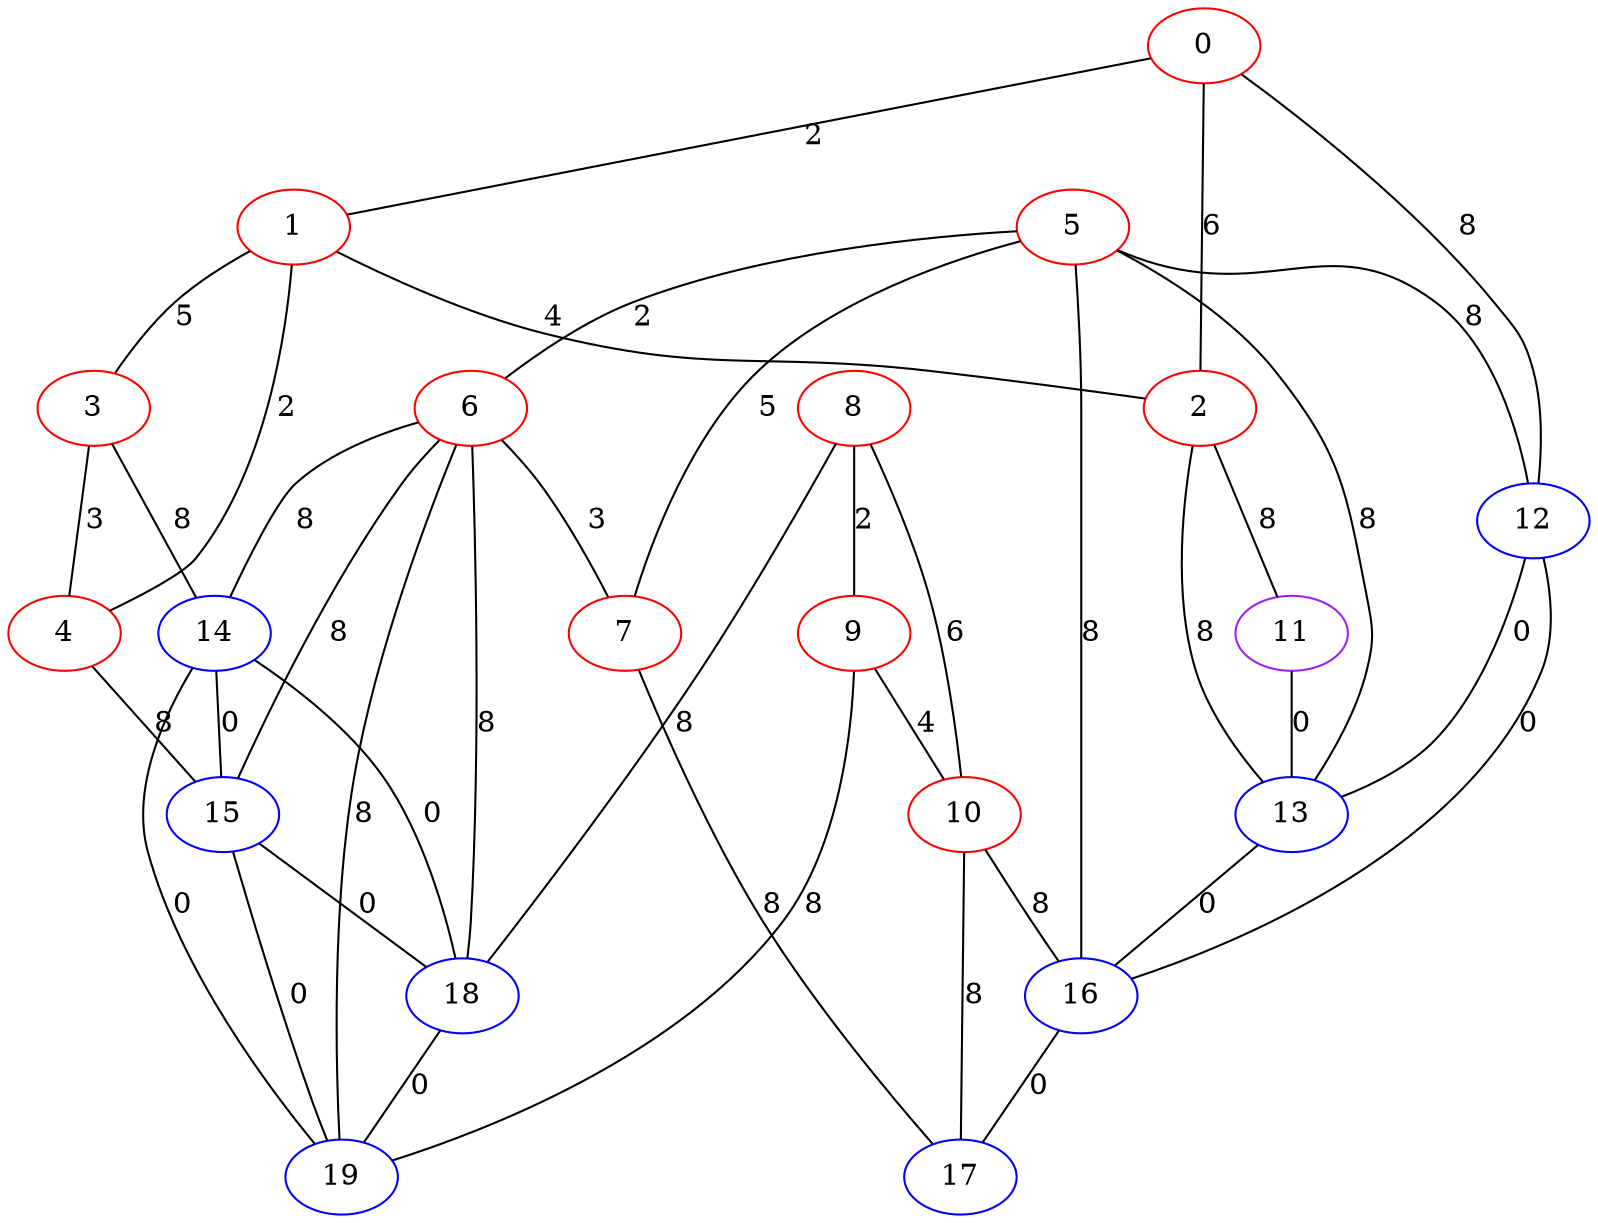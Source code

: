 graph "" {
0 [color=red, weight=1];
1 [color=red, weight=1];
2 [color=red, weight=1];
3 [color=red, weight=1];
4 [color=red, weight=1];
5 [color=red, weight=1];
6 [color=red, weight=1];
7 [color=red, weight=1];
8 [color=red, weight=1];
9 [color=red, weight=1];
10 [color=red, weight=1];
11 [color=purple, weight=4];
12 [color=blue, weight=3];
13 [color=blue, weight=3];
14 [color=blue, weight=3];
15 [color=blue, weight=3];
16 [color=blue, weight=3];
17 [color=blue, weight=3];
18 [color=blue, weight=3];
19 [color=blue, weight=3];
0 -- 1  [key=0, label=2];
0 -- 2  [key=0, label=6];
0 -- 12  [key=0, label=8];
1 -- 2  [key=0, label=4];
1 -- 3  [key=0, label=5];
1 -- 4  [key=0, label=2];
2 -- 11  [key=0, label=8];
2 -- 13  [key=0, label=8];
3 -- 4  [key=0, label=3];
3 -- 14  [key=0, label=8];
4 -- 15  [key=0, label=8];
5 -- 16  [key=0, label=8];
5 -- 12  [key=0, label=8];
5 -- 13  [key=0, label=8];
5 -- 6  [key=0, label=2];
5 -- 7  [key=0, label=5];
6 -- 7  [key=0, label=3];
6 -- 14  [key=0, label=8];
6 -- 15  [key=0, label=8];
6 -- 18  [key=0, label=8];
6 -- 19  [key=0, label=8];
7 -- 17  [key=0, label=8];
8 -- 9  [key=0, label=2];
8 -- 10  [key=0, label=6];
8 -- 18  [key=0, label=8];
9 -- 10  [key=0, label=4];
9 -- 19  [key=0, label=8];
10 -- 16  [key=0, label=8];
10 -- 17  [key=0, label=8];
11 -- 13  [key=0, label=0];
12 -- 16  [key=0, label=0];
12 -- 13  [key=0, label=0];
13 -- 16  [key=0, label=0];
14 -- 19  [key=0, label=0];
14 -- 18  [key=0, label=0];
14 -- 15  [key=0, label=0];
15 -- 18  [key=0, label=0];
15 -- 19  [key=0, label=0];
16 -- 17  [key=0, label=0];
18 -- 19  [key=0, label=0];
}
